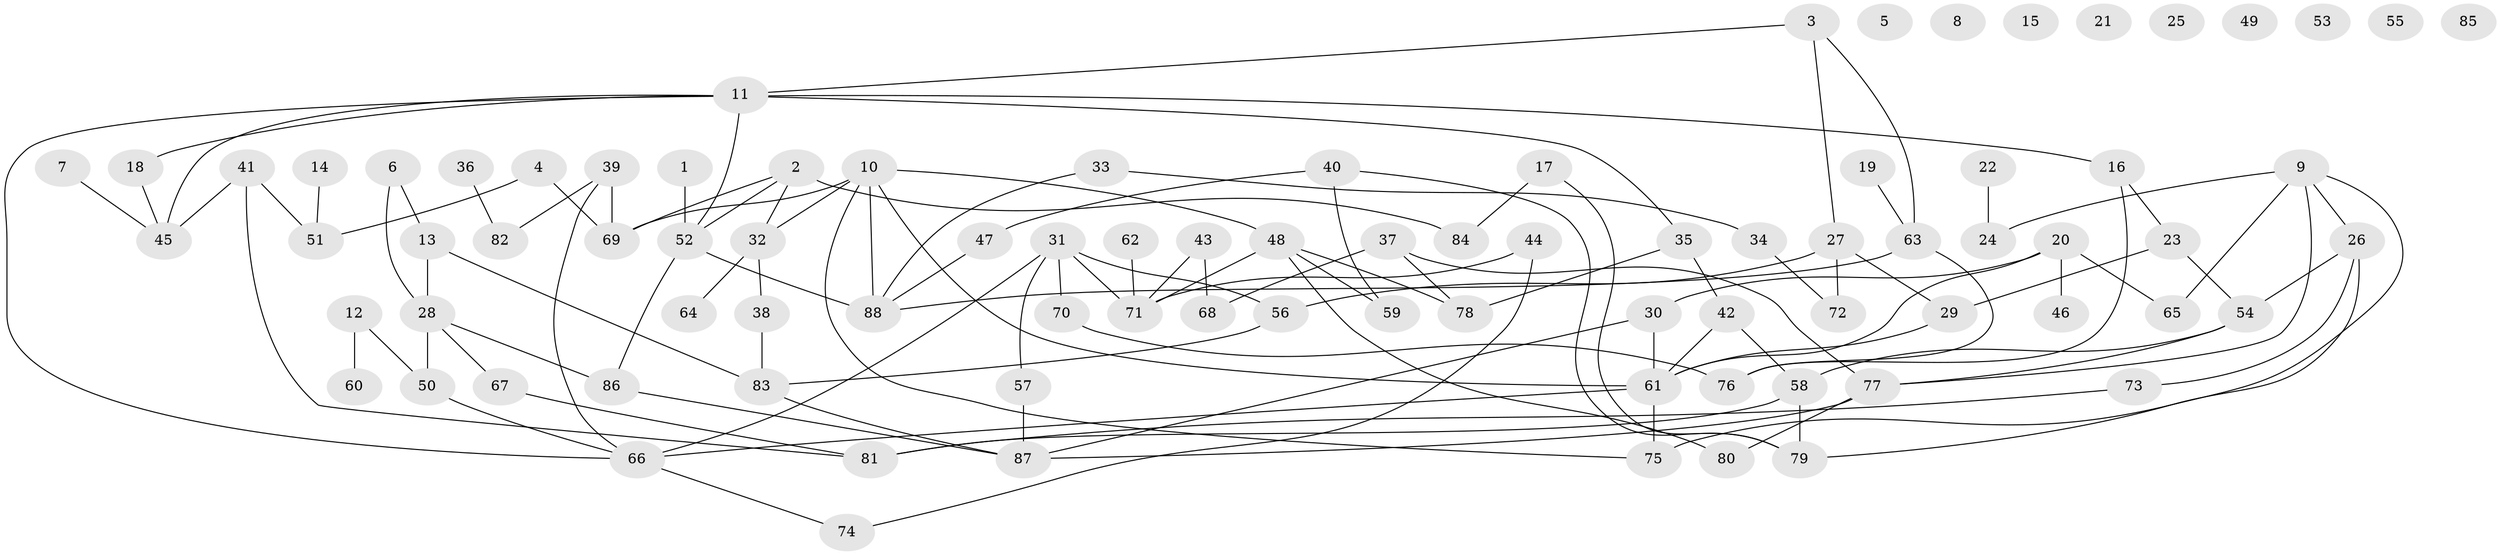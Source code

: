 // Generated by graph-tools (version 1.1) at 2025/49/03/09/25 03:49:11]
// undirected, 88 vertices, 119 edges
graph export_dot {
graph [start="1"]
  node [color=gray90,style=filled];
  1;
  2;
  3;
  4;
  5;
  6;
  7;
  8;
  9;
  10;
  11;
  12;
  13;
  14;
  15;
  16;
  17;
  18;
  19;
  20;
  21;
  22;
  23;
  24;
  25;
  26;
  27;
  28;
  29;
  30;
  31;
  32;
  33;
  34;
  35;
  36;
  37;
  38;
  39;
  40;
  41;
  42;
  43;
  44;
  45;
  46;
  47;
  48;
  49;
  50;
  51;
  52;
  53;
  54;
  55;
  56;
  57;
  58;
  59;
  60;
  61;
  62;
  63;
  64;
  65;
  66;
  67;
  68;
  69;
  70;
  71;
  72;
  73;
  74;
  75;
  76;
  77;
  78;
  79;
  80;
  81;
  82;
  83;
  84;
  85;
  86;
  87;
  88;
  1 -- 52;
  2 -- 32;
  2 -- 52;
  2 -- 69;
  2 -- 84;
  3 -- 11;
  3 -- 27;
  3 -- 63;
  4 -- 51;
  4 -- 69;
  6 -- 13;
  6 -- 28;
  7 -- 45;
  9 -- 24;
  9 -- 26;
  9 -- 65;
  9 -- 75;
  9 -- 77;
  10 -- 32;
  10 -- 48;
  10 -- 61;
  10 -- 69;
  10 -- 75;
  10 -- 88;
  11 -- 16;
  11 -- 18;
  11 -- 35;
  11 -- 45;
  11 -- 52;
  11 -- 66;
  12 -- 50;
  12 -- 60;
  13 -- 28;
  13 -- 83;
  14 -- 51;
  16 -- 23;
  16 -- 76;
  17 -- 79;
  17 -- 84;
  18 -- 45;
  19 -- 63;
  20 -- 30;
  20 -- 46;
  20 -- 61;
  20 -- 65;
  22 -- 24;
  23 -- 29;
  23 -- 54;
  26 -- 54;
  26 -- 73;
  26 -- 79;
  27 -- 29;
  27 -- 56;
  27 -- 72;
  28 -- 50;
  28 -- 67;
  28 -- 86;
  29 -- 61;
  30 -- 61;
  30 -- 87;
  31 -- 56;
  31 -- 57;
  31 -- 66;
  31 -- 70;
  31 -- 71;
  32 -- 38;
  32 -- 64;
  33 -- 34;
  33 -- 88;
  34 -- 72;
  35 -- 42;
  35 -- 78;
  36 -- 82;
  37 -- 68;
  37 -- 77;
  37 -- 78;
  38 -- 83;
  39 -- 66;
  39 -- 69;
  39 -- 82;
  40 -- 47;
  40 -- 59;
  40 -- 79;
  41 -- 45;
  41 -- 51;
  41 -- 81;
  42 -- 58;
  42 -- 61;
  43 -- 68;
  43 -- 71;
  44 -- 71;
  44 -- 74;
  47 -- 88;
  48 -- 59;
  48 -- 71;
  48 -- 78;
  48 -- 80;
  50 -- 66;
  52 -- 86;
  52 -- 88;
  54 -- 58;
  54 -- 77;
  56 -- 83;
  57 -- 87;
  58 -- 79;
  58 -- 81;
  61 -- 66;
  61 -- 75;
  62 -- 71;
  63 -- 76;
  63 -- 88;
  66 -- 74;
  67 -- 81;
  70 -- 76;
  73 -- 81;
  77 -- 80;
  77 -- 87;
  83 -- 87;
  86 -- 87;
}
